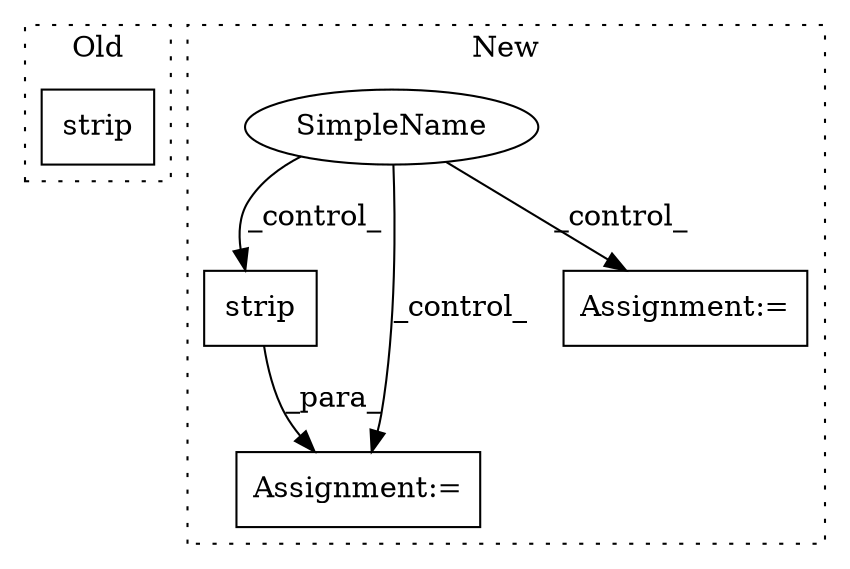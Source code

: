 digraph G {
subgraph cluster0 {
1 [label="strip" a="32" s="2665" l="7" shape="box"];
label = "Old";
style="dotted";
}
subgraph cluster1 {
2 [label="strip" a="32" s="2713" l="7" shape="box"];
3 [label="Assignment:=" a="7" s="2707" l="1" shape="box"];
4 [label="SimpleName" a="42" s="" l="" shape="ellipse"];
5 [label="Assignment:=" a="7" s="2746" l="1" shape="box"];
label = "New";
style="dotted";
}
2 -> 3 [label="_para_"];
4 -> 3 [label="_control_"];
4 -> 5 [label="_control_"];
4 -> 2 [label="_control_"];
}